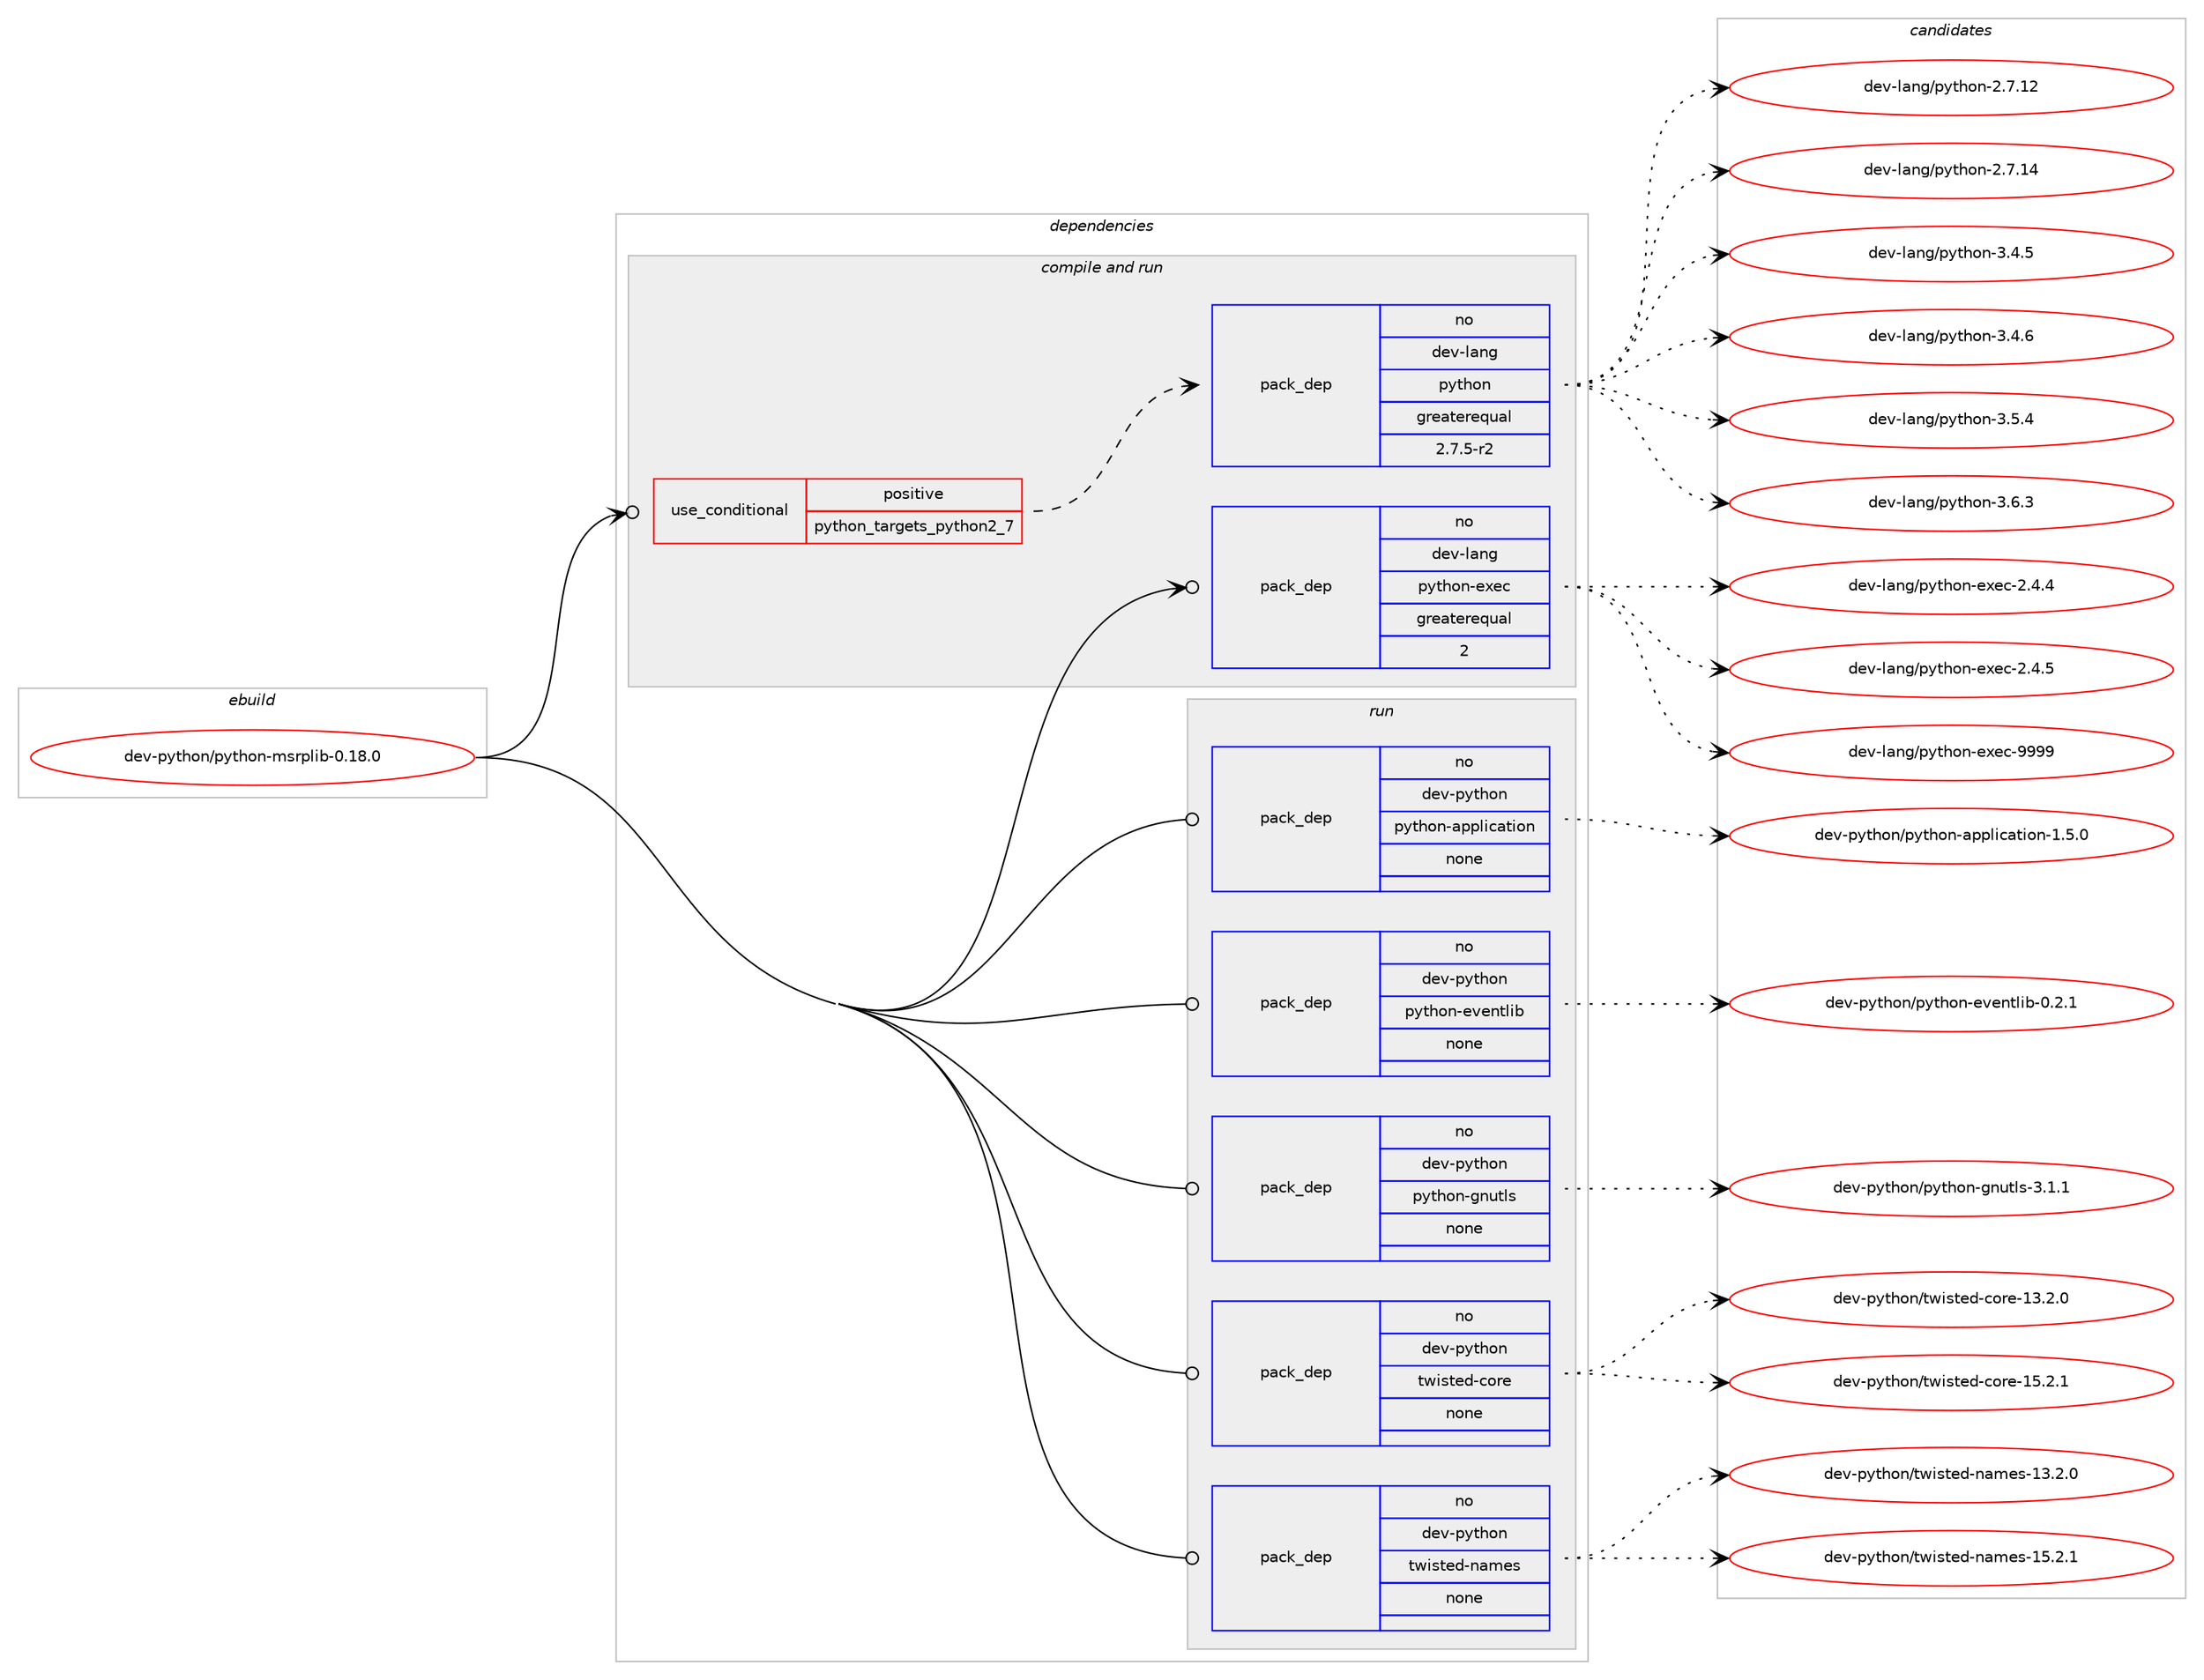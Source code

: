 digraph prolog {

# *************
# Graph options
# *************

newrank=true;
concentrate=true;
compound=true;
graph [rankdir=LR,fontname=Helvetica,fontsize=10,ranksep=1.5];#, ranksep=2.5, nodesep=0.2];
edge  [arrowhead=vee];
node  [fontname=Helvetica,fontsize=10];

# **********
# The ebuild
# **********

subgraph cluster_leftcol {
color=gray;
rank=same;
label=<<i>ebuild</i>>;
id [label="dev-python/python-msrplib-0.18.0", color=red, width=4, href="../dev-python/python-msrplib-0.18.0.svg"];
}

# ****************
# The dependencies
# ****************

subgraph cluster_midcol {
color=gray;
label=<<i>dependencies</i>>;
subgraph cluster_compile {
fillcolor="#eeeeee";
style=filled;
label=<<i>compile</i>>;
}
subgraph cluster_compileandrun {
fillcolor="#eeeeee";
style=filled;
label=<<i>compile and run</i>>;
subgraph cond40205 {
dependency182472 [label=<<TABLE BORDER="0" CELLBORDER="1" CELLSPACING="0" CELLPADDING="4"><TR><TD ROWSPAN="3" CELLPADDING="10">use_conditional</TD></TR><TR><TD>positive</TD></TR><TR><TD>python_targets_python2_7</TD></TR></TABLE>>, shape=none, color=red];
subgraph pack138318 {
dependency182473 [label=<<TABLE BORDER="0" CELLBORDER="1" CELLSPACING="0" CELLPADDING="4" WIDTH="220"><TR><TD ROWSPAN="6" CELLPADDING="30">pack_dep</TD></TR><TR><TD WIDTH="110">no</TD></TR><TR><TD>dev-lang</TD></TR><TR><TD>python</TD></TR><TR><TD>greaterequal</TD></TR><TR><TD>2.7.5-r2</TD></TR></TABLE>>, shape=none, color=blue];
}
dependency182472:e -> dependency182473:w [weight=20,style="dashed",arrowhead="vee"];
}
id:e -> dependency182472:w [weight=20,style="solid",arrowhead="odotvee"];
subgraph pack138319 {
dependency182474 [label=<<TABLE BORDER="0" CELLBORDER="1" CELLSPACING="0" CELLPADDING="4" WIDTH="220"><TR><TD ROWSPAN="6" CELLPADDING="30">pack_dep</TD></TR><TR><TD WIDTH="110">no</TD></TR><TR><TD>dev-lang</TD></TR><TR><TD>python-exec</TD></TR><TR><TD>greaterequal</TD></TR><TR><TD>2</TD></TR></TABLE>>, shape=none, color=blue];
}
id:e -> dependency182474:w [weight=20,style="solid",arrowhead="odotvee"];
}
subgraph cluster_run {
fillcolor="#eeeeee";
style=filled;
label=<<i>run</i>>;
subgraph pack138320 {
dependency182475 [label=<<TABLE BORDER="0" CELLBORDER="1" CELLSPACING="0" CELLPADDING="4" WIDTH="220"><TR><TD ROWSPAN="6" CELLPADDING="30">pack_dep</TD></TR><TR><TD WIDTH="110">no</TD></TR><TR><TD>dev-python</TD></TR><TR><TD>python-application</TD></TR><TR><TD>none</TD></TR><TR><TD></TD></TR></TABLE>>, shape=none, color=blue];
}
id:e -> dependency182475:w [weight=20,style="solid",arrowhead="odot"];
subgraph pack138321 {
dependency182476 [label=<<TABLE BORDER="0" CELLBORDER="1" CELLSPACING="0" CELLPADDING="4" WIDTH="220"><TR><TD ROWSPAN="6" CELLPADDING="30">pack_dep</TD></TR><TR><TD WIDTH="110">no</TD></TR><TR><TD>dev-python</TD></TR><TR><TD>python-eventlib</TD></TR><TR><TD>none</TD></TR><TR><TD></TD></TR></TABLE>>, shape=none, color=blue];
}
id:e -> dependency182476:w [weight=20,style="solid",arrowhead="odot"];
subgraph pack138322 {
dependency182477 [label=<<TABLE BORDER="0" CELLBORDER="1" CELLSPACING="0" CELLPADDING="4" WIDTH="220"><TR><TD ROWSPAN="6" CELLPADDING="30">pack_dep</TD></TR><TR><TD WIDTH="110">no</TD></TR><TR><TD>dev-python</TD></TR><TR><TD>python-gnutls</TD></TR><TR><TD>none</TD></TR><TR><TD></TD></TR></TABLE>>, shape=none, color=blue];
}
id:e -> dependency182477:w [weight=20,style="solid",arrowhead="odot"];
subgraph pack138323 {
dependency182478 [label=<<TABLE BORDER="0" CELLBORDER="1" CELLSPACING="0" CELLPADDING="4" WIDTH="220"><TR><TD ROWSPAN="6" CELLPADDING="30">pack_dep</TD></TR><TR><TD WIDTH="110">no</TD></TR><TR><TD>dev-python</TD></TR><TR><TD>twisted-core</TD></TR><TR><TD>none</TD></TR><TR><TD></TD></TR></TABLE>>, shape=none, color=blue];
}
id:e -> dependency182478:w [weight=20,style="solid",arrowhead="odot"];
subgraph pack138324 {
dependency182479 [label=<<TABLE BORDER="0" CELLBORDER="1" CELLSPACING="0" CELLPADDING="4" WIDTH="220"><TR><TD ROWSPAN="6" CELLPADDING="30">pack_dep</TD></TR><TR><TD WIDTH="110">no</TD></TR><TR><TD>dev-python</TD></TR><TR><TD>twisted-names</TD></TR><TR><TD>none</TD></TR><TR><TD></TD></TR></TABLE>>, shape=none, color=blue];
}
id:e -> dependency182479:w [weight=20,style="solid",arrowhead="odot"];
}
}

# **************
# The candidates
# **************

subgraph cluster_choices {
rank=same;
color=gray;
label=<<i>candidates</i>>;

subgraph choice138318 {
color=black;
nodesep=1;
choice10010111845108971101034711212111610411111045504655464950 [label="dev-lang/python-2.7.12", color=red, width=4,href="../dev-lang/python-2.7.12.svg"];
choice10010111845108971101034711212111610411111045504655464952 [label="dev-lang/python-2.7.14", color=red, width=4,href="../dev-lang/python-2.7.14.svg"];
choice100101118451089711010347112121116104111110455146524653 [label="dev-lang/python-3.4.5", color=red, width=4,href="../dev-lang/python-3.4.5.svg"];
choice100101118451089711010347112121116104111110455146524654 [label="dev-lang/python-3.4.6", color=red, width=4,href="../dev-lang/python-3.4.6.svg"];
choice100101118451089711010347112121116104111110455146534652 [label="dev-lang/python-3.5.4", color=red, width=4,href="../dev-lang/python-3.5.4.svg"];
choice100101118451089711010347112121116104111110455146544651 [label="dev-lang/python-3.6.3", color=red, width=4,href="../dev-lang/python-3.6.3.svg"];
dependency182473:e -> choice10010111845108971101034711212111610411111045504655464950:w [style=dotted,weight="100"];
dependency182473:e -> choice10010111845108971101034711212111610411111045504655464952:w [style=dotted,weight="100"];
dependency182473:e -> choice100101118451089711010347112121116104111110455146524653:w [style=dotted,weight="100"];
dependency182473:e -> choice100101118451089711010347112121116104111110455146524654:w [style=dotted,weight="100"];
dependency182473:e -> choice100101118451089711010347112121116104111110455146534652:w [style=dotted,weight="100"];
dependency182473:e -> choice100101118451089711010347112121116104111110455146544651:w [style=dotted,weight="100"];
}
subgraph choice138319 {
color=black;
nodesep=1;
choice1001011184510897110103471121211161041111104510112010199455046524652 [label="dev-lang/python-exec-2.4.4", color=red, width=4,href="../dev-lang/python-exec-2.4.4.svg"];
choice1001011184510897110103471121211161041111104510112010199455046524653 [label="dev-lang/python-exec-2.4.5", color=red, width=4,href="../dev-lang/python-exec-2.4.5.svg"];
choice10010111845108971101034711212111610411111045101120101994557575757 [label="dev-lang/python-exec-9999", color=red, width=4,href="../dev-lang/python-exec-9999.svg"];
dependency182474:e -> choice1001011184510897110103471121211161041111104510112010199455046524652:w [style=dotted,weight="100"];
dependency182474:e -> choice1001011184510897110103471121211161041111104510112010199455046524653:w [style=dotted,weight="100"];
dependency182474:e -> choice10010111845108971101034711212111610411111045101120101994557575757:w [style=dotted,weight="100"];
}
subgraph choice138320 {
color=black;
nodesep=1;
choice100101118451121211161041111104711212111610411111045971121121081059997116105111110454946534648 [label="dev-python/python-application-1.5.0", color=red, width=4,href="../dev-python/python-application-1.5.0.svg"];
dependency182475:e -> choice100101118451121211161041111104711212111610411111045971121121081059997116105111110454946534648:w [style=dotted,weight="100"];
}
subgraph choice138321 {
color=black;
nodesep=1;
choice10010111845112121116104111110471121211161041111104510111810111011610810598454846504649 [label="dev-python/python-eventlib-0.2.1", color=red, width=4,href="../dev-python/python-eventlib-0.2.1.svg"];
dependency182476:e -> choice10010111845112121116104111110471121211161041111104510111810111011610810598454846504649:w [style=dotted,weight="100"];
}
subgraph choice138322 {
color=black;
nodesep=1;
choice100101118451121211161041111104711212111610411111045103110117116108115455146494649 [label="dev-python/python-gnutls-3.1.1", color=red, width=4,href="../dev-python/python-gnutls-3.1.1.svg"];
dependency182477:e -> choice100101118451121211161041111104711212111610411111045103110117116108115455146494649:w [style=dotted,weight="100"];
}
subgraph choice138323 {
color=black;
nodesep=1;
choice1001011184511212111610411111047116119105115116101100459911111410145495146504648 [label="dev-python/twisted-core-13.2.0", color=red, width=4,href="../dev-python/twisted-core-13.2.0.svg"];
choice1001011184511212111610411111047116119105115116101100459911111410145495346504649 [label="dev-python/twisted-core-15.2.1", color=red, width=4,href="../dev-python/twisted-core-15.2.1.svg"];
dependency182478:e -> choice1001011184511212111610411111047116119105115116101100459911111410145495146504648:w [style=dotted,weight="100"];
dependency182478:e -> choice1001011184511212111610411111047116119105115116101100459911111410145495346504649:w [style=dotted,weight="100"];
}
subgraph choice138324 {
color=black;
nodesep=1;
choice1001011184511212111610411111047116119105115116101100451109710910111545495146504648 [label="dev-python/twisted-names-13.2.0", color=red, width=4,href="../dev-python/twisted-names-13.2.0.svg"];
choice1001011184511212111610411111047116119105115116101100451109710910111545495346504649 [label="dev-python/twisted-names-15.2.1", color=red, width=4,href="../dev-python/twisted-names-15.2.1.svg"];
dependency182479:e -> choice1001011184511212111610411111047116119105115116101100451109710910111545495146504648:w [style=dotted,weight="100"];
dependency182479:e -> choice1001011184511212111610411111047116119105115116101100451109710910111545495346504649:w [style=dotted,weight="100"];
}
}

}
